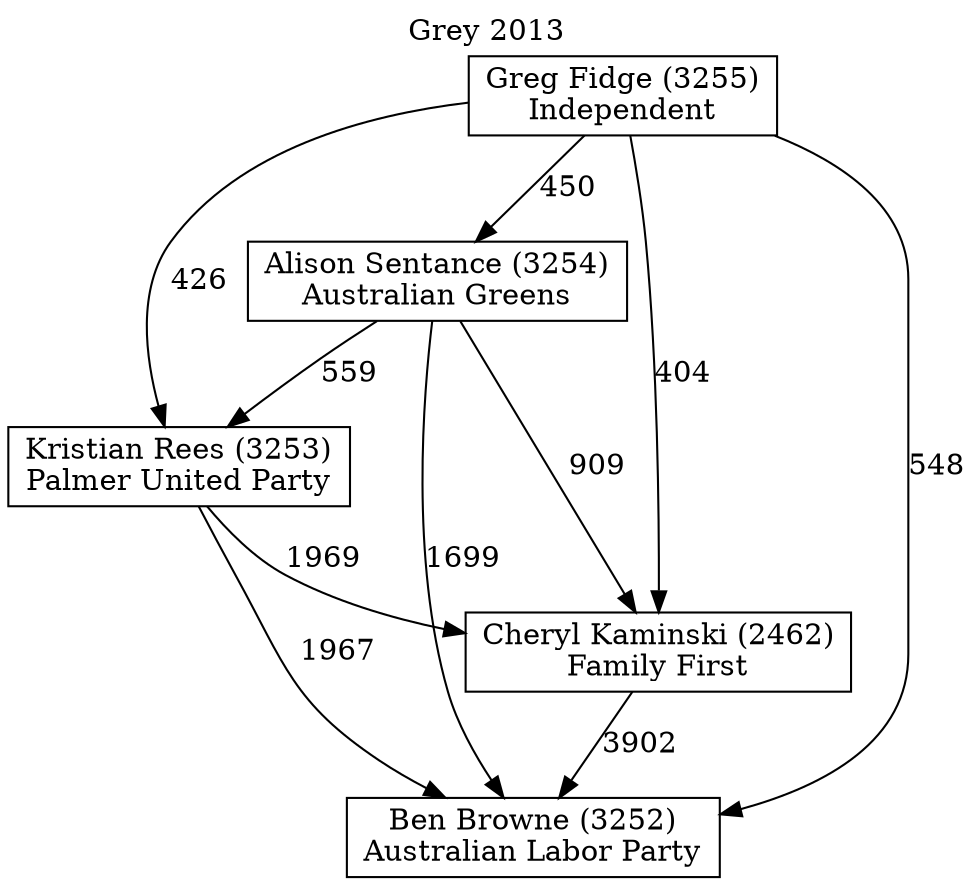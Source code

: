 // House preference flow
digraph "Ben Browne (3252)_Grey_2013" {
	graph [label="Grey 2013" labelloc=t mclimit=10]
	node [shape=box]
	"Alison Sentance (3254)" [label="Alison Sentance (3254)
Australian Greens"]
	"Ben Browne (3252)" [label="Ben Browne (3252)
Australian Labor Party"]
	"Cheryl Kaminski (2462)" [label="Cheryl Kaminski (2462)
Family First"]
	"Greg Fidge (3255)" [label="Greg Fidge (3255)
Independent"]
	"Kristian Rees (3253)" [label="Kristian Rees (3253)
Palmer United Party"]
	"Alison Sentance (3254)" -> "Ben Browne (3252)" [label=1699]
	"Alison Sentance (3254)" -> "Cheryl Kaminski (2462)" [label=909]
	"Alison Sentance (3254)" -> "Kristian Rees (3253)" [label=559]
	"Cheryl Kaminski (2462)" -> "Ben Browne (3252)" [label=3902]
	"Greg Fidge (3255)" -> "Alison Sentance (3254)" [label=450]
	"Greg Fidge (3255)" -> "Ben Browne (3252)" [label=548]
	"Greg Fidge (3255)" -> "Cheryl Kaminski (2462)" [label=404]
	"Greg Fidge (3255)" -> "Kristian Rees (3253)" [label=426]
	"Kristian Rees (3253)" -> "Ben Browne (3252)" [label=1967]
	"Kristian Rees (3253)" -> "Cheryl Kaminski (2462)" [label=1969]
}
